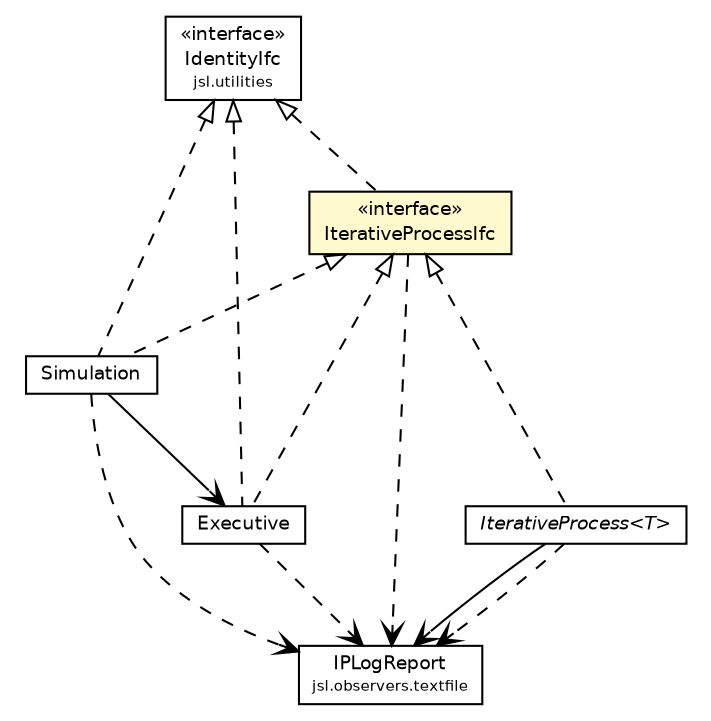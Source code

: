#!/usr/local/bin/dot
#
# Class diagram 
# Generated by UMLGraph version 5.4 (http://www.umlgraph.org/)
#

digraph G {
	edge [fontname="Helvetica",fontsize=10,labelfontname="Helvetica",labelfontsize=10];
	node [fontname="Helvetica",fontsize=10,shape=plaintext];
	nodesep=0.25;
	ranksep=0.5;
	// jsl.modeling.Simulation
	c109563 [label=<<table title="jsl.modeling.Simulation" border="0" cellborder="1" cellspacing="0" cellpadding="2" port="p" href="./Simulation.html">
		<tr><td><table border="0" cellspacing="0" cellpadding="1">
<tr><td align="center" balign="center"> Simulation </td></tr>
		</table></td></tr>
		</table>>, URL="./Simulation.html", fontname="Helvetica", fontcolor="black", fontsize=9.0];
	// jsl.modeling.IterativeProcessIfc
	c109578 [label=<<table title="jsl.modeling.IterativeProcessIfc" border="0" cellborder="1" cellspacing="0" cellpadding="2" port="p" bgcolor="lemonChiffon" href="./IterativeProcessIfc.html">
		<tr><td><table border="0" cellspacing="0" cellpadding="1">
<tr><td align="center" balign="center"> &#171;interface&#187; </td></tr>
<tr><td align="center" balign="center"> IterativeProcessIfc </td></tr>
		</table></td></tr>
		</table>>, URL="./IterativeProcessIfc.html", fontname="Helvetica", fontcolor="black", fontsize=9.0];
	// jsl.modeling.IterativeProcess<T>
	c109579 [label=<<table title="jsl.modeling.IterativeProcess" border="0" cellborder="1" cellspacing="0" cellpadding="2" port="p" href="./IterativeProcess.html">
		<tr><td><table border="0" cellspacing="0" cellpadding="1">
<tr><td align="center" balign="center"><font face="Helvetica-Oblique"> IterativeProcess&lt;T&gt; </font></td></tr>
		</table></td></tr>
		</table>>, URL="./IterativeProcess.html", fontname="Helvetica", fontcolor="black", fontsize=9.0];
	// jsl.modeling.Executive
	c109583 [label=<<table title="jsl.modeling.Executive" border="0" cellborder="1" cellspacing="0" cellpadding="2" port="p" href="./Executive.html">
		<tr><td><table border="0" cellspacing="0" cellpadding="1">
<tr><td align="center" balign="center"> Executive </td></tr>
		</table></td></tr>
		</table>>, URL="./Executive.html", fontname="Helvetica", fontcolor="black", fontsize=9.0];
	// jsl.observers.textfile.IPLogReport
	c109858 [label=<<table title="jsl.observers.textfile.IPLogReport" border="0" cellborder="1" cellspacing="0" cellpadding="2" port="p" href="../observers/textfile/IPLogReport.html">
		<tr><td><table border="0" cellspacing="0" cellpadding="1">
<tr><td align="center" balign="center"> IPLogReport </td></tr>
<tr><td align="center" balign="center"><font point-size="7.0"> jsl.observers.textfile </font></td></tr>
		</table></td></tr>
		</table>>, URL="../observers/textfile/IPLogReport.html", fontname="Helvetica", fontcolor="black", fontsize=9.0];
	// jsl.utilities.IdentityIfc
	c109876 [label=<<table title="jsl.utilities.IdentityIfc" border="0" cellborder="1" cellspacing="0" cellpadding="2" port="p" href="../utilities/IdentityIfc.html">
		<tr><td><table border="0" cellspacing="0" cellpadding="1">
<tr><td align="center" balign="center"> &#171;interface&#187; </td></tr>
<tr><td align="center" balign="center"> IdentityIfc </td></tr>
<tr><td align="center" balign="center"><font point-size="7.0"> jsl.utilities </font></td></tr>
		</table></td></tr>
		</table>>, URL="../utilities/IdentityIfc.html", fontname="Helvetica", fontcolor="black", fontsize=9.0];
	//jsl.modeling.Simulation implements jsl.utilities.IdentityIfc
	c109876:p -> c109563:p [dir=back,arrowtail=empty,style=dashed];
	//jsl.modeling.Simulation implements jsl.modeling.IterativeProcessIfc
	c109578:p -> c109563:p [dir=back,arrowtail=empty,style=dashed];
	//jsl.modeling.IterativeProcessIfc implements jsl.utilities.IdentityIfc
	c109876:p -> c109578:p [dir=back,arrowtail=empty,style=dashed];
	//jsl.modeling.IterativeProcess<T> implements jsl.modeling.IterativeProcessIfc
	c109578:p -> c109579:p [dir=back,arrowtail=empty,style=dashed];
	//jsl.modeling.Executive implements jsl.utilities.IdentityIfc
	c109876:p -> c109583:p [dir=back,arrowtail=empty,style=dashed];
	//jsl.modeling.Executive implements jsl.modeling.IterativeProcessIfc
	c109578:p -> c109583:p [dir=back,arrowtail=empty,style=dashed];
	// jsl.modeling.Simulation NAVASSOC jsl.modeling.Executive
	c109563:p -> c109583:p [taillabel="", label="", headlabel="", fontname="Helvetica", fontcolor="black", fontsize=10.0, color="black", arrowhead=open];
	// jsl.modeling.IterativeProcess<T> NAVASSOC jsl.observers.textfile.IPLogReport
	c109579:p -> c109858:p [taillabel="", label="", headlabel="", fontname="Helvetica", fontcolor="black", fontsize=10.0, color="black", arrowhead=open];
	// jsl.modeling.Simulation DEPEND jsl.observers.textfile.IPLogReport
	c109563:p -> c109858:p [taillabel="", label="", headlabel="", fontname="Helvetica", fontcolor="black", fontsize=10.0, color="black", arrowhead=open, style=dashed];
	// jsl.modeling.IterativeProcessIfc DEPEND jsl.observers.textfile.IPLogReport
	c109578:p -> c109858:p [taillabel="", label="", headlabel="", fontname="Helvetica", fontcolor="black", fontsize=10.0, color="black", arrowhead=open, style=dashed];
	// jsl.modeling.IterativeProcess<T> DEPEND jsl.observers.textfile.IPLogReport
	c109579:p -> c109858:p [taillabel="", label="", headlabel="", fontname="Helvetica", fontcolor="black", fontsize=10.0, color="black", arrowhead=open, style=dashed];
	// jsl.modeling.Executive DEPEND jsl.observers.textfile.IPLogReport
	c109583:p -> c109858:p [taillabel="", label="", headlabel="", fontname="Helvetica", fontcolor="black", fontsize=10.0, color="black", arrowhead=open, style=dashed];
}

